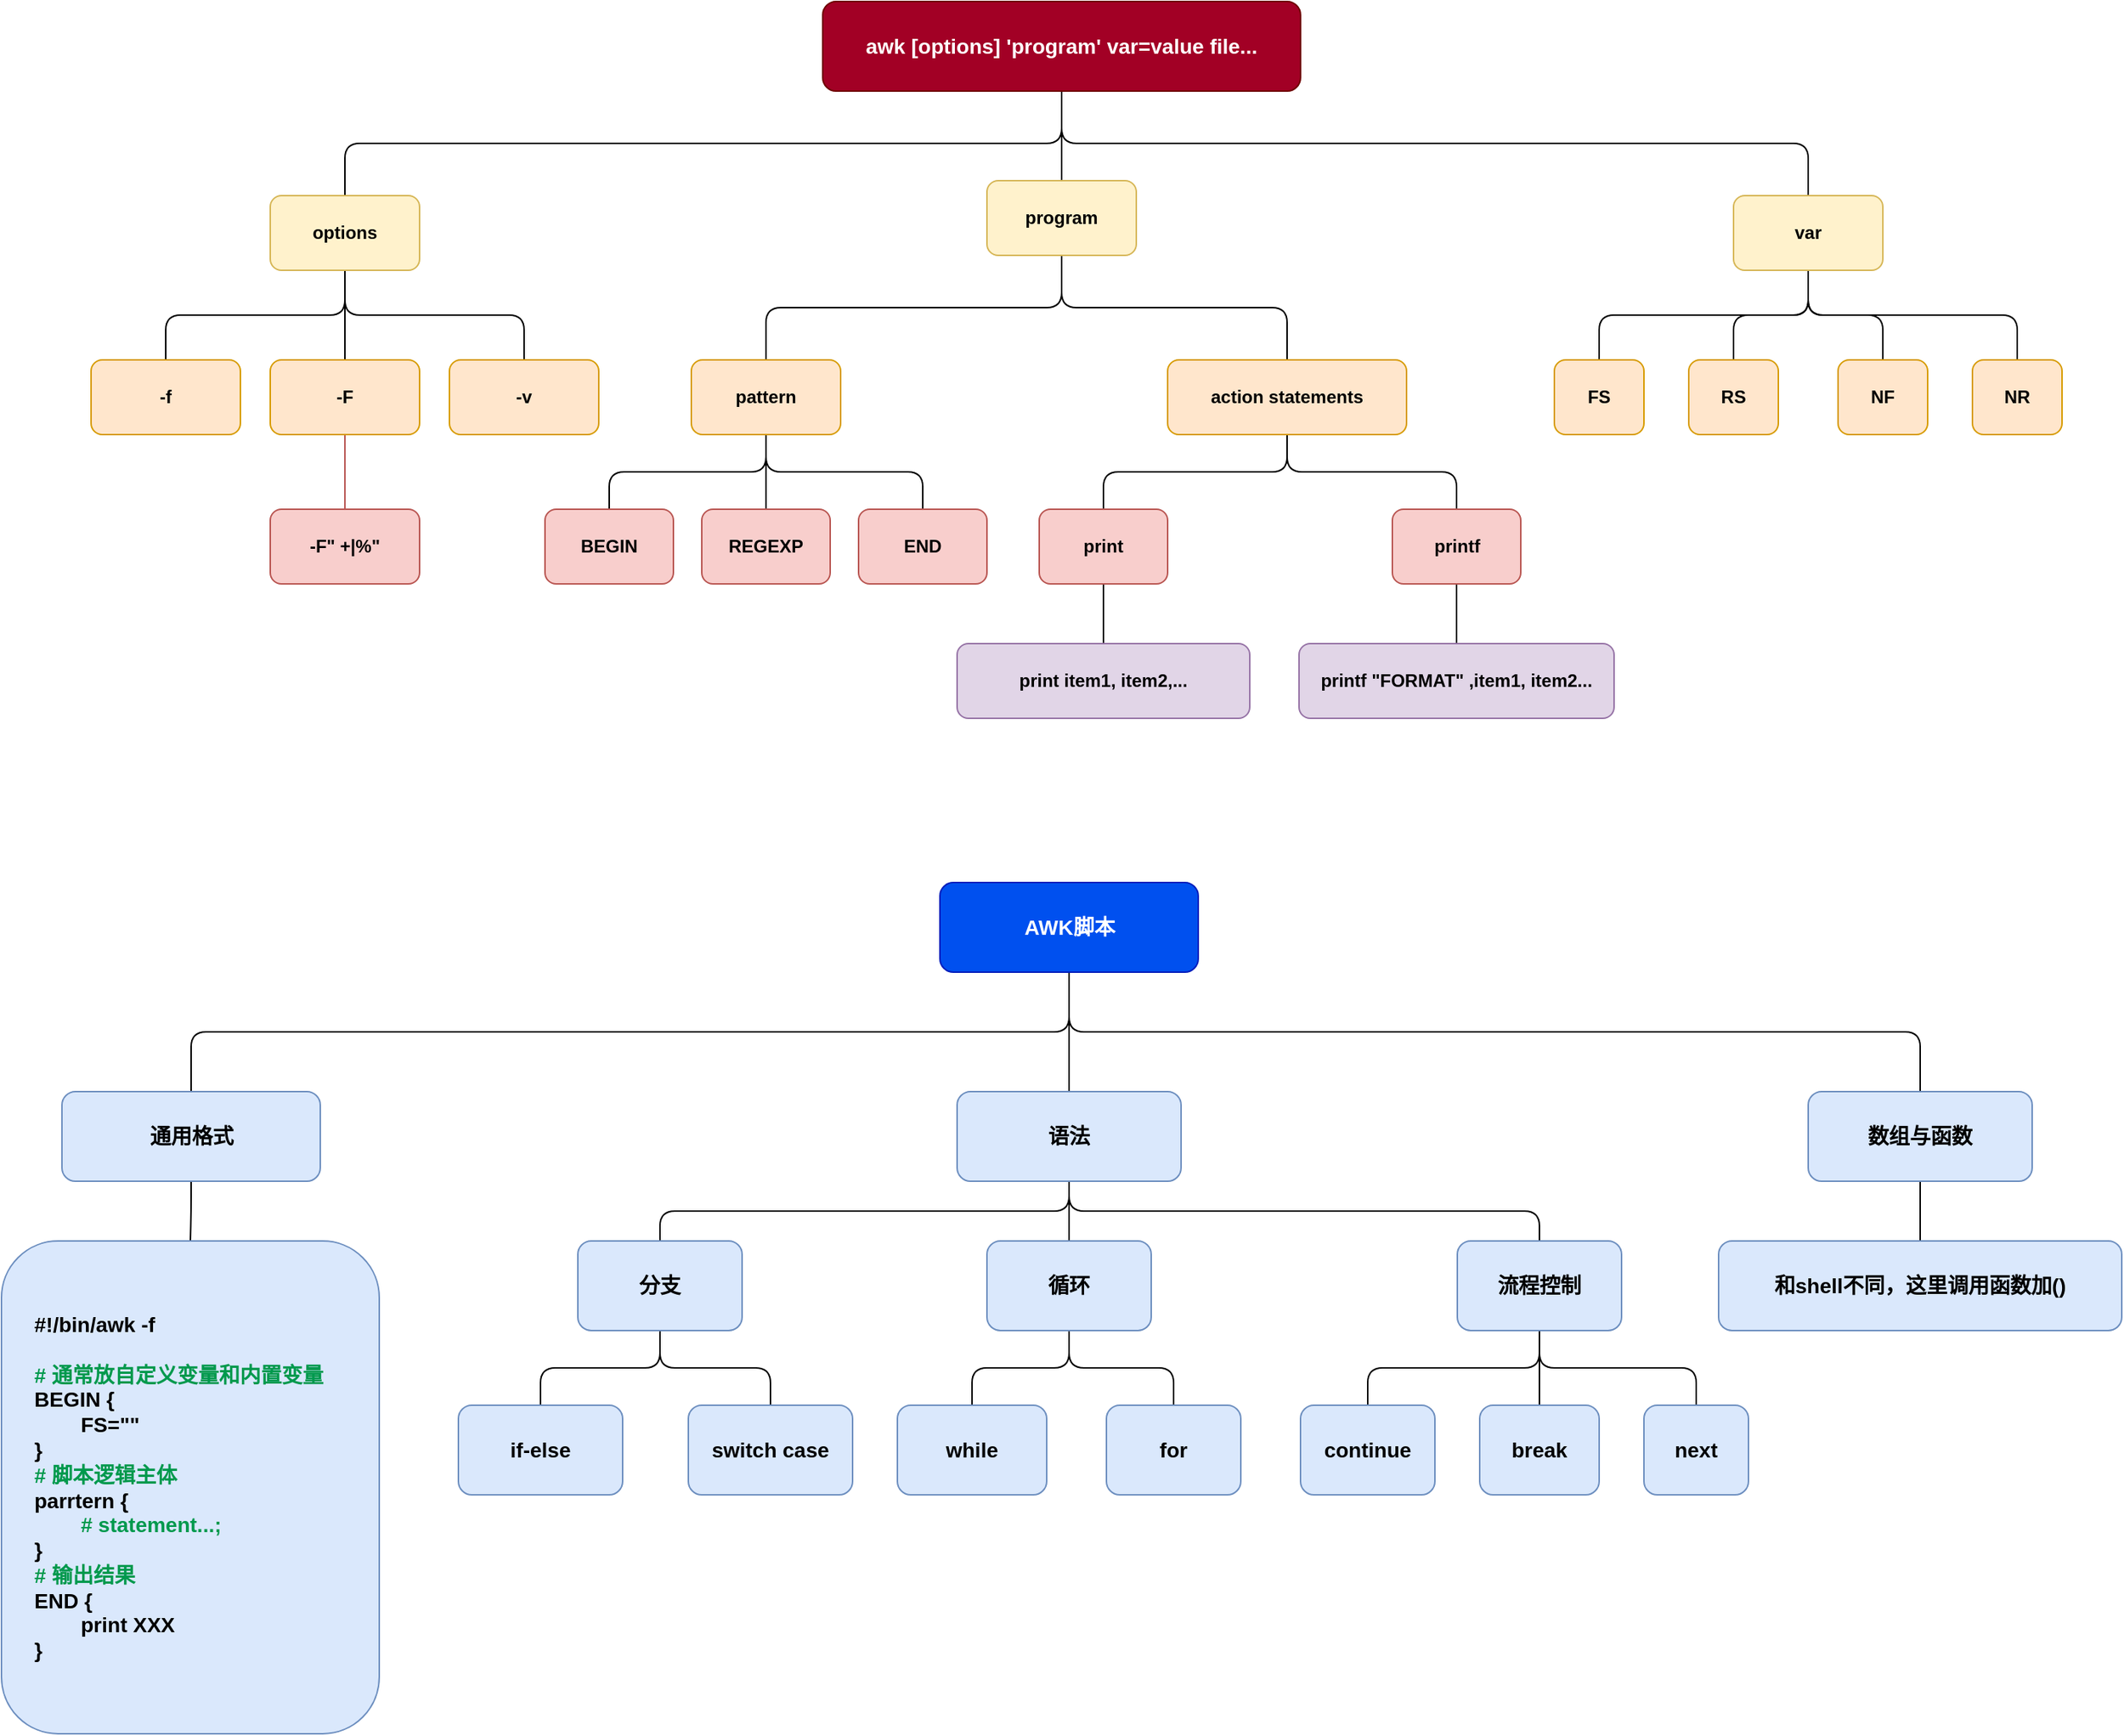 <mxfile version="24.2.5" type="device">
  <diagram name="第 1 页" id="1bvB71k4sK3gT20Tx2zn">
    <mxGraphModel dx="1833" dy="1970" grid="1" gridSize="10" guides="1" tooltips="1" connect="1" arrows="1" fold="1" page="1" pageScale="1" pageWidth="827" pageHeight="1169" math="0" shadow="0">
      <root>
        <mxCell id="0" />
        <mxCell id="1" parent="0" />
        <mxCell id="QUu_ha0NzAe7fUuqG2fH-77" style="edgeStyle=orthogonalEdgeStyle;curved=0;rounded=1;orthogonalLoop=1;jettySize=auto;html=1;exitX=0.5;exitY=1;exitDx=0;exitDy=0;entryX=0.5;entryY=0;entryDx=0;entryDy=0;strokeColor=default;align=center;verticalAlign=middle;fontFamily=Helvetica;fontSize=11;fontColor=default;labelBackgroundColor=default;endArrow=none;endFill=0;" edge="1" parent="1" source="QUu_ha0NzAe7fUuqG2fH-1" target="QUu_ha0NzAe7fUuqG2fH-3">
          <mxGeometry relative="1" as="geometry" />
        </mxCell>
        <mxCell id="QUu_ha0NzAe7fUuqG2fH-78" style="edgeStyle=orthogonalEdgeStyle;curved=0;rounded=1;orthogonalLoop=1;jettySize=auto;html=1;exitX=0.5;exitY=1;exitDx=0;exitDy=0;entryX=0.5;entryY=0;entryDx=0;entryDy=0;strokeColor=default;align=center;verticalAlign=middle;fontFamily=Helvetica;fontSize=11;fontColor=default;labelBackgroundColor=default;endArrow=none;endFill=0;" edge="1" parent="1" source="QUu_ha0NzAe7fUuqG2fH-1" target="QUu_ha0NzAe7fUuqG2fH-2">
          <mxGeometry relative="1" as="geometry" />
        </mxCell>
        <mxCell id="QUu_ha0NzAe7fUuqG2fH-79" style="edgeStyle=orthogonalEdgeStyle;curved=0;rounded=1;orthogonalLoop=1;jettySize=auto;html=1;exitX=0.5;exitY=1;exitDx=0;exitDy=0;entryX=0.5;entryY=0;entryDx=0;entryDy=0;strokeColor=default;align=center;verticalAlign=middle;fontFamily=Helvetica;fontSize=11;fontColor=default;labelBackgroundColor=default;endArrow=none;endFill=0;" edge="1" parent="1" source="QUu_ha0NzAe7fUuqG2fH-1" target="QUu_ha0NzAe7fUuqG2fH-22">
          <mxGeometry relative="1" as="geometry" />
        </mxCell>
        <mxCell id="QUu_ha0NzAe7fUuqG2fH-1" value="awk [options] &#39;program&#39; var=value file..." style="rounded=1;whiteSpace=wrap;html=1;fillColor=#a20025;strokeColor=#6F0000;fontStyle=1;fontSize=14;fontColor=#ffffff;" vertex="1" parent="1">
          <mxGeometry x="660" y="60" width="320" height="60" as="geometry" />
        </mxCell>
        <mxCell id="QUu_ha0NzAe7fUuqG2fH-33" style="edgeStyle=orthogonalEdgeStyle;curved=0;rounded=1;orthogonalLoop=1;jettySize=auto;html=1;entryX=0.5;entryY=0;entryDx=0;entryDy=0;strokeColor=default;align=center;verticalAlign=middle;fontFamily=Helvetica;fontSize=11;fontColor=default;labelBackgroundColor=default;endArrow=none;endFill=0;" edge="1" parent="1" source="QUu_ha0NzAe7fUuqG2fH-2" target="QUu_ha0NzAe7fUuqG2fH-31">
          <mxGeometry relative="1" as="geometry" />
        </mxCell>
        <mxCell id="QUu_ha0NzAe7fUuqG2fH-34" style="edgeStyle=orthogonalEdgeStyle;curved=0;rounded=1;orthogonalLoop=1;jettySize=auto;html=1;exitX=0.5;exitY=1;exitDx=0;exitDy=0;entryX=0.5;entryY=0;entryDx=0;entryDy=0;strokeColor=default;align=center;verticalAlign=middle;fontFamily=Helvetica;fontSize=11;fontColor=default;labelBackgroundColor=default;endArrow=none;endFill=0;" edge="1" parent="1" source="QUu_ha0NzAe7fUuqG2fH-2" target="QUu_ha0NzAe7fUuqG2fH-17">
          <mxGeometry relative="1" as="geometry" />
        </mxCell>
        <mxCell id="QUu_ha0NzAe7fUuqG2fH-35" style="edgeStyle=orthogonalEdgeStyle;curved=0;rounded=1;orthogonalLoop=1;jettySize=auto;html=1;exitX=0.5;exitY=1;exitDx=0;exitDy=0;entryX=0.5;entryY=0;entryDx=0;entryDy=0;strokeColor=default;align=center;verticalAlign=middle;fontFamily=Helvetica;fontSize=11;fontColor=default;labelBackgroundColor=default;endArrow=none;endFill=0;" edge="1" parent="1" source="QUu_ha0NzAe7fUuqG2fH-2" target="QUu_ha0NzAe7fUuqG2fH-32">
          <mxGeometry relative="1" as="geometry" />
        </mxCell>
        <mxCell id="QUu_ha0NzAe7fUuqG2fH-2" value="options" style="rounded=1;whiteSpace=wrap;html=1;fillColor=#fff2cc;strokeColor=#d6b656;fontStyle=1" vertex="1" parent="1">
          <mxGeometry x="290" y="190" width="100" height="50" as="geometry" />
        </mxCell>
        <mxCell id="QUu_ha0NzAe7fUuqG2fH-14" style="edgeStyle=orthogonalEdgeStyle;curved=0;rounded=1;orthogonalLoop=1;jettySize=auto;html=1;exitX=0.5;exitY=1;exitDx=0;exitDy=0;entryX=0.5;entryY=0;entryDx=0;entryDy=0;strokeColor=default;align=center;verticalAlign=middle;fontFamily=Helvetica;fontSize=11;fontColor=default;labelBackgroundColor=default;endArrow=none;endFill=0;" edge="1" parent="1" source="QUu_ha0NzAe7fUuqG2fH-3" target="QUu_ha0NzAe7fUuqG2fH-5">
          <mxGeometry relative="1" as="geometry" />
        </mxCell>
        <mxCell id="QUu_ha0NzAe7fUuqG2fH-15" style="edgeStyle=orthogonalEdgeStyle;curved=0;rounded=1;orthogonalLoop=1;jettySize=auto;html=1;exitX=0.5;exitY=1;exitDx=0;exitDy=0;entryX=0.5;entryY=0;entryDx=0;entryDy=0;strokeColor=default;align=center;verticalAlign=middle;fontFamily=Helvetica;fontSize=11;fontColor=default;labelBackgroundColor=default;endArrow=none;endFill=0;" edge="1" parent="1" source="QUu_ha0NzAe7fUuqG2fH-3" target="QUu_ha0NzAe7fUuqG2fH-6">
          <mxGeometry relative="1" as="geometry" />
        </mxCell>
        <mxCell id="QUu_ha0NzAe7fUuqG2fH-3" value="program" style="rounded=1;whiteSpace=wrap;html=1;fillColor=#fff2cc;strokeColor=#d6b656;fontStyle=1" vertex="1" parent="1">
          <mxGeometry x="770" y="180" width="100" height="50" as="geometry" />
        </mxCell>
        <mxCell id="QUu_ha0NzAe7fUuqG2fH-11" style="edgeStyle=orthogonalEdgeStyle;rounded=1;orthogonalLoop=1;jettySize=auto;html=1;exitX=0.5;exitY=1;exitDx=0;exitDy=0;entryX=0.5;entryY=0;entryDx=0;entryDy=0;curved=0;endArrow=none;endFill=0;" edge="1" parent="1" source="QUu_ha0NzAe7fUuqG2fH-5" target="QUu_ha0NzAe7fUuqG2fH-8">
          <mxGeometry relative="1" as="geometry" />
        </mxCell>
        <mxCell id="QUu_ha0NzAe7fUuqG2fH-12" style="edgeStyle=orthogonalEdgeStyle;curved=0;rounded=1;orthogonalLoop=1;jettySize=auto;html=1;exitX=0.5;exitY=1;exitDx=0;exitDy=0;entryX=0.5;entryY=0;entryDx=0;entryDy=0;strokeColor=default;align=center;verticalAlign=middle;fontFamily=Helvetica;fontSize=11;fontColor=default;labelBackgroundColor=default;endArrow=none;endFill=0;" edge="1" parent="1" source="QUu_ha0NzAe7fUuqG2fH-5" target="QUu_ha0NzAe7fUuqG2fH-9">
          <mxGeometry relative="1" as="geometry" />
        </mxCell>
        <mxCell id="QUu_ha0NzAe7fUuqG2fH-13" style="edgeStyle=orthogonalEdgeStyle;curved=0;rounded=1;orthogonalLoop=1;jettySize=auto;html=1;exitX=0.5;exitY=1;exitDx=0;exitDy=0;entryX=0.5;entryY=0;entryDx=0;entryDy=0;strokeColor=default;align=center;verticalAlign=middle;fontFamily=Helvetica;fontSize=11;fontColor=default;labelBackgroundColor=default;endArrow=none;endFill=0;" edge="1" parent="1" source="QUu_ha0NzAe7fUuqG2fH-5" target="QUu_ha0NzAe7fUuqG2fH-10">
          <mxGeometry relative="1" as="geometry" />
        </mxCell>
        <mxCell id="QUu_ha0NzAe7fUuqG2fH-5" value="pattern" style="rounded=1;whiteSpace=wrap;html=1;fillColor=#ffe6cc;strokeColor=#d79b00;fontStyle=1" vertex="1" parent="1">
          <mxGeometry x="572" y="300" width="100" height="50" as="geometry" />
        </mxCell>
        <mxCell id="QUu_ha0NzAe7fUuqG2fH-20" style="edgeStyle=orthogonalEdgeStyle;curved=0;rounded=1;orthogonalLoop=1;jettySize=auto;html=1;exitX=0.5;exitY=1;exitDx=0;exitDy=0;strokeColor=default;align=center;verticalAlign=middle;fontFamily=Helvetica;fontSize=11;fontColor=default;labelBackgroundColor=default;endArrow=none;endFill=0;" edge="1" parent="1" source="QUu_ha0NzAe7fUuqG2fH-6" target="QUu_ha0NzAe7fUuqG2fH-18">
          <mxGeometry relative="1" as="geometry" />
        </mxCell>
        <mxCell id="QUu_ha0NzAe7fUuqG2fH-21" style="edgeStyle=orthogonalEdgeStyle;curved=0;rounded=1;orthogonalLoop=1;jettySize=auto;html=1;exitX=0.5;exitY=1;exitDx=0;exitDy=0;entryX=0.5;entryY=0;entryDx=0;entryDy=0;strokeColor=default;align=center;verticalAlign=middle;fontFamily=Helvetica;fontSize=11;fontColor=default;labelBackgroundColor=default;endArrow=none;endFill=0;" edge="1" parent="1" source="QUu_ha0NzAe7fUuqG2fH-6" target="QUu_ha0NzAe7fUuqG2fH-19">
          <mxGeometry relative="1" as="geometry" />
        </mxCell>
        <mxCell id="QUu_ha0NzAe7fUuqG2fH-6" value="action statements" style="rounded=1;whiteSpace=wrap;html=1;fillColor=#ffe6cc;strokeColor=#d79b00;fontStyle=1" vertex="1" parent="1">
          <mxGeometry x="891" y="300" width="160" height="50" as="geometry" />
        </mxCell>
        <mxCell id="QUu_ha0NzAe7fUuqG2fH-8" value="REGEXP" style="rounded=1;whiteSpace=wrap;html=1;fillColor=#f8cecc;strokeColor=#b85450;fontStyle=1" vertex="1" parent="1">
          <mxGeometry x="579" y="400" width="86" height="50" as="geometry" />
        </mxCell>
        <mxCell id="QUu_ha0NzAe7fUuqG2fH-9" value="BEGIN" style="rounded=1;whiteSpace=wrap;html=1;fillColor=#f8cecc;strokeColor=#b85450;fontStyle=1" vertex="1" parent="1">
          <mxGeometry x="474" y="400" width="86" height="50" as="geometry" />
        </mxCell>
        <mxCell id="QUu_ha0NzAe7fUuqG2fH-10" value="END" style="rounded=1;whiteSpace=wrap;html=1;fillColor=#f8cecc;strokeColor=#b85450;fontStyle=1" vertex="1" parent="1">
          <mxGeometry x="684" y="400" width="86" height="50" as="geometry" />
        </mxCell>
        <mxCell id="QUu_ha0NzAe7fUuqG2fH-17" value="-f" style="rounded=1;whiteSpace=wrap;html=1;fillColor=#ffe6cc;strokeColor=#d79b00;fontStyle=1" vertex="1" parent="1">
          <mxGeometry x="170" y="300" width="100" height="50" as="geometry" />
        </mxCell>
        <mxCell id="QUu_ha0NzAe7fUuqG2fH-40" style="edgeStyle=orthogonalEdgeStyle;curved=0;rounded=1;orthogonalLoop=1;jettySize=auto;html=1;exitX=0.5;exitY=1;exitDx=0;exitDy=0;entryX=0.5;entryY=0;entryDx=0;entryDy=0;strokeColor=default;align=center;verticalAlign=middle;fontFamily=Helvetica;fontSize=11;fontColor=default;labelBackgroundColor=default;endArrow=none;endFill=0;" edge="1" parent="1" source="QUu_ha0NzAe7fUuqG2fH-18" target="QUu_ha0NzAe7fUuqG2fH-39">
          <mxGeometry relative="1" as="geometry" />
        </mxCell>
        <mxCell id="QUu_ha0NzAe7fUuqG2fH-18" value="print" style="rounded=1;whiteSpace=wrap;html=1;fillColor=#f8cecc;strokeColor=#b85450;fontStyle=1" vertex="1" parent="1">
          <mxGeometry x="805" y="400" width="86" height="50" as="geometry" />
        </mxCell>
        <mxCell id="QUu_ha0NzAe7fUuqG2fH-42" style="edgeStyle=orthogonalEdgeStyle;curved=0;rounded=1;orthogonalLoop=1;jettySize=auto;html=1;exitX=0.5;exitY=1;exitDx=0;exitDy=0;entryX=0.5;entryY=0;entryDx=0;entryDy=0;strokeColor=default;align=center;verticalAlign=middle;fontFamily=Helvetica;fontSize=11;fontColor=default;labelBackgroundColor=default;endArrow=none;endFill=0;" edge="1" parent="1" source="QUu_ha0NzAe7fUuqG2fH-19" target="QUu_ha0NzAe7fUuqG2fH-41">
          <mxGeometry relative="1" as="geometry" />
        </mxCell>
        <mxCell id="QUu_ha0NzAe7fUuqG2fH-19" value="printf" style="rounded=1;whiteSpace=wrap;html=1;fillColor=#f8cecc;strokeColor=#b85450;fontStyle=1" vertex="1" parent="1">
          <mxGeometry x="1041.5" y="400" width="86" height="50" as="geometry" />
        </mxCell>
        <mxCell id="QUu_ha0NzAe7fUuqG2fH-27" style="edgeStyle=orthogonalEdgeStyle;curved=0;rounded=1;orthogonalLoop=1;jettySize=auto;html=1;exitX=0.5;exitY=1;exitDx=0;exitDy=0;entryX=0.5;entryY=0;entryDx=0;entryDy=0;strokeColor=default;align=center;verticalAlign=middle;fontFamily=Helvetica;fontSize=11;fontColor=default;labelBackgroundColor=default;endArrow=none;endFill=0;" edge="1" parent="1" source="QUu_ha0NzAe7fUuqG2fH-22" target="QUu_ha0NzAe7fUuqG2fH-24">
          <mxGeometry relative="1" as="geometry" />
        </mxCell>
        <mxCell id="QUu_ha0NzAe7fUuqG2fH-28" style="edgeStyle=orthogonalEdgeStyle;curved=0;rounded=1;orthogonalLoop=1;jettySize=auto;html=1;exitX=0.5;exitY=1;exitDx=0;exitDy=0;entryX=0.5;entryY=0;entryDx=0;entryDy=0;strokeColor=default;align=center;verticalAlign=middle;fontFamily=Helvetica;fontSize=11;fontColor=default;labelBackgroundColor=default;endArrow=none;endFill=0;" edge="1" parent="1" source="QUu_ha0NzAe7fUuqG2fH-22" target="QUu_ha0NzAe7fUuqG2fH-25">
          <mxGeometry relative="1" as="geometry" />
        </mxCell>
        <mxCell id="QUu_ha0NzAe7fUuqG2fH-29" style="edgeStyle=orthogonalEdgeStyle;curved=0;rounded=1;orthogonalLoop=1;jettySize=auto;html=1;exitX=0.5;exitY=1;exitDx=0;exitDy=0;entryX=0.5;entryY=0;entryDx=0;entryDy=0;strokeColor=default;align=center;verticalAlign=middle;fontFamily=Helvetica;fontSize=11;fontColor=default;labelBackgroundColor=default;endArrow=none;endFill=0;" edge="1" parent="1" source="QUu_ha0NzAe7fUuqG2fH-22" target="QUu_ha0NzAe7fUuqG2fH-23">
          <mxGeometry relative="1" as="geometry" />
        </mxCell>
        <mxCell id="QUu_ha0NzAe7fUuqG2fH-30" style="edgeStyle=orthogonalEdgeStyle;curved=0;rounded=1;orthogonalLoop=1;jettySize=auto;html=1;exitX=0.5;exitY=1;exitDx=0;exitDy=0;entryX=0.5;entryY=0;entryDx=0;entryDy=0;strokeColor=default;align=center;verticalAlign=middle;fontFamily=Helvetica;fontSize=11;fontColor=default;labelBackgroundColor=default;endArrow=none;endFill=0;" edge="1" parent="1" source="QUu_ha0NzAe7fUuqG2fH-22" target="QUu_ha0NzAe7fUuqG2fH-26">
          <mxGeometry relative="1" as="geometry" />
        </mxCell>
        <mxCell id="QUu_ha0NzAe7fUuqG2fH-22" value="var" style="rounded=1;whiteSpace=wrap;html=1;fillColor=#fff2cc;strokeColor=#d6b656;fontStyle=1" vertex="1" parent="1">
          <mxGeometry x="1270" y="190" width="100" height="50" as="geometry" />
        </mxCell>
        <mxCell id="QUu_ha0NzAe7fUuqG2fH-23" value="FS" style="rounded=1;whiteSpace=wrap;html=1;fillColor=#ffe6cc;strokeColor=#d79b00;fontStyle=1" vertex="1" parent="1">
          <mxGeometry x="1150" y="300" width="60" height="50" as="geometry" />
        </mxCell>
        <mxCell id="QUu_ha0NzAe7fUuqG2fH-24" value="RS" style="rounded=1;whiteSpace=wrap;html=1;fillColor=#ffe6cc;strokeColor=#d79b00;fontStyle=1" vertex="1" parent="1">
          <mxGeometry x="1240" y="300" width="60" height="50" as="geometry" />
        </mxCell>
        <mxCell id="QUu_ha0NzAe7fUuqG2fH-25" value="NF" style="rounded=1;whiteSpace=wrap;html=1;fillColor=#ffe6cc;strokeColor=#d79b00;fontStyle=1" vertex="1" parent="1">
          <mxGeometry x="1340" y="300" width="60" height="50" as="geometry" />
        </mxCell>
        <mxCell id="QUu_ha0NzAe7fUuqG2fH-26" value="NR" style="rounded=1;whiteSpace=wrap;html=1;fillColor=#ffe6cc;strokeColor=#d79b00;fontStyle=1" vertex="1" parent="1">
          <mxGeometry x="1430" y="300" width="60" height="50" as="geometry" />
        </mxCell>
        <mxCell id="QUu_ha0NzAe7fUuqG2fH-37" style="edgeStyle=orthogonalEdgeStyle;curved=0;rounded=1;orthogonalLoop=1;jettySize=auto;html=1;exitX=0.5;exitY=1;exitDx=0;exitDy=0;entryX=0.5;entryY=0;entryDx=0;entryDy=0;strokeColor=#b85450;align=center;verticalAlign=middle;fontFamily=Helvetica;fontSize=11;fontColor=default;labelBackgroundColor=default;endArrow=none;endFill=0;fillColor=#f8cecc;" edge="1" parent="1" source="QUu_ha0NzAe7fUuqG2fH-31" target="QUu_ha0NzAe7fUuqG2fH-36">
          <mxGeometry relative="1" as="geometry" />
        </mxCell>
        <mxCell id="QUu_ha0NzAe7fUuqG2fH-31" value="-F" style="rounded=1;whiteSpace=wrap;html=1;fillColor=#ffe6cc;strokeColor=#d79b00;fontStyle=1" vertex="1" parent="1">
          <mxGeometry x="290" y="300" width="100" height="50" as="geometry" />
        </mxCell>
        <mxCell id="QUu_ha0NzAe7fUuqG2fH-32" value="-v" style="rounded=1;whiteSpace=wrap;html=1;fillColor=#ffe6cc;strokeColor=#d79b00;fontStyle=1" vertex="1" parent="1">
          <mxGeometry x="410" y="300" width="100" height="50" as="geometry" />
        </mxCell>
        <mxCell id="QUu_ha0NzAe7fUuqG2fH-36" value="-F&quot; +|%&quot;" style="rounded=1;whiteSpace=wrap;html=1;fillColor=#f8cecc;strokeColor=#b85450;fontStyle=1" vertex="1" parent="1">
          <mxGeometry x="290" y="400" width="100" height="50" as="geometry" />
        </mxCell>
        <mxCell id="QUu_ha0NzAe7fUuqG2fH-39" value="print item1, item2,..." style="rounded=1;whiteSpace=wrap;html=1;fillColor=#e1d5e7;strokeColor=#9673a6;fontStyle=1" vertex="1" parent="1">
          <mxGeometry x="750" y="490" width="196" height="50" as="geometry" />
        </mxCell>
        <mxCell id="QUu_ha0NzAe7fUuqG2fH-41" value="printf &quot;FORMAT&quot; ,item1, item2..." style="rounded=1;whiteSpace=wrap;html=1;fillColor=#e1d5e7;strokeColor=#9673a6;fontStyle=1" vertex="1" parent="1">
          <mxGeometry x="979" y="490" width="211" height="50" as="geometry" />
        </mxCell>
        <mxCell id="QUu_ha0NzAe7fUuqG2fH-72" style="edgeStyle=orthogonalEdgeStyle;curved=0;rounded=1;orthogonalLoop=1;jettySize=auto;html=1;exitX=0.5;exitY=1;exitDx=0;exitDy=0;entryX=0.5;entryY=0;entryDx=0;entryDy=0;strokeColor=default;align=center;verticalAlign=middle;fontFamily=Helvetica;fontSize=11;fontColor=default;labelBackgroundColor=default;endArrow=none;endFill=0;" edge="1" parent="1" source="QUu_ha0NzAe7fUuqG2fH-43" target="QUu_ha0NzAe7fUuqG2fH-47">
          <mxGeometry relative="1" as="geometry" />
        </mxCell>
        <mxCell id="QUu_ha0NzAe7fUuqG2fH-73" style="edgeStyle=orthogonalEdgeStyle;curved=0;rounded=1;orthogonalLoop=1;jettySize=auto;html=1;exitX=0.5;exitY=1;exitDx=0;exitDy=0;entryX=0.5;entryY=0;entryDx=0;entryDy=0;strokeColor=default;align=center;verticalAlign=middle;fontFamily=Helvetica;fontSize=11;fontColor=default;labelBackgroundColor=default;endArrow=none;endFill=0;" edge="1" parent="1" source="QUu_ha0NzAe7fUuqG2fH-43" target="QUu_ha0NzAe7fUuqG2fH-44">
          <mxGeometry relative="1" as="geometry" />
        </mxCell>
        <mxCell id="QUu_ha0NzAe7fUuqG2fH-74" style="edgeStyle=orthogonalEdgeStyle;curved=0;rounded=1;orthogonalLoop=1;jettySize=auto;html=1;exitX=0.5;exitY=1;exitDx=0;exitDy=0;entryX=0.5;entryY=0;entryDx=0;entryDy=0;strokeColor=default;align=center;verticalAlign=middle;fontFamily=Helvetica;fontSize=11;fontColor=default;labelBackgroundColor=default;endArrow=none;endFill=0;" edge="1" parent="1" source="QUu_ha0NzAe7fUuqG2fH-43" target="QUu_ha0NzAe7fUuqG2fH-71">
          <mxGeometry relative="1" as="geometry" />
        </mxCell>
        <mxCell id="QUu_ha0NzAe7fUuqG2fH-43" value="AWK脚本" style="rounded=1;whiteSpace=wrap;html=1;fillColor=#0050ef;strokeColor=#001DBC;fontStyle=1;fontSize=14;fontColor=#ffffff;" vertex="1" parent="1">
          <mxGeometry x="738.5" y="650" width="173" height="60" as="geometry" />
        </mxCell>
        <mxCell id="QUu_ha0NzAe7fUuqG2fH-46" style="edgeStyle=orthogonalEdgeStyle;curved=0;rounded=1;orthogonalLoop=1;jettySize=auto;html=1;exitX=0.5;exitY=1;exitDx=0;exitDy=0;entryX=0.5;entryY=0;entryDx=0;entryDy=0;strokeColor=default;align=center;verticalAlign=middle;fontFamily=Helvetica;fontSize=11;fontColor=default;labelBackgroundColor=default;endArrow=none;endFill=0;" edge="1" parent="1" source="QUu_ha0NzAe7fUuqG2fH-44" target="QUu_ha0NzAe7fUuqG2fH-45">
          <mxGeometry relative="1" as="geometry" />
        </mxCell>
        <mxCell id="QUu_ha0NzAe7fUuqG2fH-44" value="通用格式" style="rounded=1;whiteSpace=wrap;html=1;fillColor=#dae8fc;strokeColor=#6c8ebf;fontStyle=1;fontSize=14;" vertex="1" parent="1">
          <mxGeometry x="150.5" y="790" width="173" height="60" as="geometry" />
        </mxCell>
        <mxCell id="QUu_ha0NzAe7fUuqG2fH-45" value="#!/bin/awk -f&lt;div&gt;&lt;br&gt;&lt;/div&gt;&lt;div&gt;&lt;font color=&quot;#00994d&quot;&gt;# 通常放自定义变量和内置变量&lt;/font&gt;&lt;/div&gt;&lt;div&gt;BEGIN {&lt;/div&gt;&lt;div&gt;&lt;span style=&quot;white-space: pre;&quot;&gt;&#x9;&lt;/span&gt;FS=&quot;&quot;&lt;br&gt;&lt;/div&gt;&lt;div&gt;}&lt;/div&gt;&lt;div&gt;&lt;span style=&quot;background-color: initial;&quot;&gt;&lt;font color=&quot;#00994d&quot;&gt;# 脚本逻辑主体&lt;/font&gt;&lt;/span&gt;&lt;/div&gt;&lt;div&gt;&lt;span style=&quot;background-color: initial;&quot;&gt;parrtern {&lt;/span&gt;&lt;br&gt;&lt;/div&gt;&lt;div&gt;&lt;span style=&quot;white-space: pre;&quot;&gt;&#x9;&lt;/span&gt;&lt;font color=&quot;#00994d&quot;&gt;# statement...;&lt;/font&gt;&lt;br&gt;&lt;/div&gt;&lt;div&gt;}&lt;/div&gt;&lt;div&gt;&lt;font color=&quot;#00994d&quot;&gt;# 输出结果&lt;/font&gt;&lt;/div&gt;&lt;div&gt;END {&lt;br&gt;&lt;span style=&quot;white-space: pre;&quot;&gt;&#x9;&lt;/span&gt;print XXX&lt;br&gt;&lt;/div&gt;&lt;div&gt;}&lt;/div&gt;" style="rounded=1;whiteSpace=wrap;html=1;fontStyle=1;fontSize=14;align=left;spacingLeft=20;fillColor=#dae8fc;strokeColor=#6c8ebf;" vertex="1" parent="1">
          <mxGeometry x="110" y="890" width="253" height="330" as="geometry" />
        </mxCell>
        <mxCell id="QUu_ha0NzAe7fUuqG2fH-60" style="edgeStyle=orthogonalEdgeStyle;curved=0;rounded=1;orthogonalLoop=1;jettySize=auto;html=1;exitX=0.5;exitY=1;exitDx=0;exitDy=0;entryX=0.5;entryY=0;entryDx=0;entryDy=0;strokeColor=default;align=center;verticalAlign=middle;fontFamily=Helvetica;fontSize=11;fontColor=default;labelBackgroundColor=default;endArrow=none;endFill=0;" edge="1" parent="1" source="QUu_ha0NzAe7fUuqG2fH-47" target="QUu_ha0NzAe7fUuqG2fH-49">
          <mxGeometry relative="1" as="geometry" />
        </mxCell>
        <mxCell id="QUu_ha0NzAe7fUuqG2fH-61" style="edgeStyle=orthogonalEdgeStyle;curved=0;rounded=1;orthogonalLoop=1;jettySize=auto;html=1;exitX=0.5;exitY=1;exitDx=0;exitDy=0;entryX=0.5;entryY=0;entryDx=0;entryDy=0;strokeColor=default;align=center;verticalAlign=middle;fontFamily=Helvetica;fontSize=11;fontColor=default;labelBackgroundColor=default;endArrow=none;endFill=0;" edge="1" parent="1" source="QUu_ha0NzAe7fUuqG2fH-47" target="QUu_ha0NzAe7fUuqG2fH-54">
          <mxGeometry relative="1" as="geometry" />
        </mxCell>
        <mxCell id="QUu_ha0NzAe7fUuqG2fH-70" style="edgeStyle=orthogonalEdgeStyle;curved=0;rounded=1;orthogonalLoop=1;jettySize=auto;html=1;exitX=0.5;exitY=1;exitDx=0;exitDy=0;entryX=0.5;entryY=0;entryDx=0;entryDy=0;strokeColor=default;align=center;verticalAlign=middle;fontFamily=Helvetica;fontSize=11;fontColor=default;labelBackgroundColor=default;endArrow=none;endFill=0;" edge="1" parent="1" source="QUu_ha0NzAe7fUuqG2fH-47" target="QUu_ha0NzAe7fUuqG2fH-62">
          <mxGeometry relative="1" as="geometry" />
        </mxCell>
        <mxCell id="QUu_ha0NzAe7fUuqG2fH-47" value="语法" style="rounded=1;whiteSpace=wrap;html=1;fillColor=#dae8fc;strokeColor=#6c8ebf;fontStyle=1;fontSize=14;" vertex="1" parent="1">
          <mxGeometry x="750" y="790" width="150" height="60" as="geometry" />
        </mxCell>
        <mxCell id="QUu_ha0NzAe7fUuqG2fH-52" style="edgeStyle=orthogonalEdgeStyle;curved=0;rounded=1;orthogonalLoop=1;jettySize=auto;html=1;exitX=0.5;exitY=1;exitDx=0;exitDy=0;entryX=0.5;entryY=0;entryDx=0;entryDy=0;strokeColor=default;align=center;verticalAlign=middle;fontFamily=Helvetica;fontSize=11;fontColor=default;labelBackgroundColor=default;endArrow=none;endFill=0;" edge="1" parent="1" source="QUu_ha0NzAe7fUuqG2fH-49" target="QUu_ha0NzAe7fUuqG2fH-50">
          <mxGeometry relative="1" as="geometry" />
        </mxCell>
        <mxCell id="QUu_ha0NzAe7fUuqG2fH-53" style="edgeStyle=orthogonalEdgeStyle;curved=0;rounded=1;orthogonalLoop=1;jettySize=auto;html=1;exitX=0.5;exitY=1;exitDx=0;exitDy=0;entryX=0.5;entryY=0;entryDx=0;entryDy=0;strokeColor=default;align=center;verticalAlign=middle;fontFamily=Helvetica;fontSize=11;fontColor=default;labelBackgroundColor=default;endArrow=none;endFill=0;" edge="1" parent="1" source="QUu_ha0NzAe7fUuqG2fH-49" target="QUu_ha0NzAe7fUuqG2fH-51">
          <mxGeometry relative="1" as="geometry" />
        </mxCell>
        <mxCell id="QUu_ha0NzAe7fUuqG2fH-49" value="分支" style="rounded=1;whiteSpace=wrap;html=1;fillColor=#dae8fc;strokeColor=#6c8ebf;fontStyle=1;fontSize=14;" vertex="1" parent="1">
          <mxGeometry x="496" y="890" width="110" height="60" as="geometry" />
        </mxCell>
        <mxCell id="QUu_ha0NzAe7fUuqG2fH-50" value="if-else" style="rounded=1;whiteSpace=wrap;html=1;fillColor=#dae8fc;strokeColor=#6c8ebf;fontStyle=1;fontSize=14;" vertex="1" parent="1">
          <mxGeometry x="416" y="1000" width="110" height="60" as="geometry" />
        </mxCell>
        <mxCell id="QUu_ha0NzAe7fUuqG2fH-51" value="switch case" style="rounded=1;whiteSpace=wrap;html=1;fillColor=#dae8fc;strokeColor=#6c8ebf;fontStyle=1;fontSize=14;" vertex="1" parent="1">
          <mxGeometry x="570" y="1000" width="110" height="60" as="geometry" />
        </mxCell>
        <mxCell id="QUu_ha0NzAe7fUuqG2fH-58" style="edgeStyle=orthogonalEdgeStyle;curved=0;rounded=1;orthogonalLoop=1;jettySize=auto;html=1;exitX=0.5;exitY=1;exitDx=0;exitDy=0;entryX=0.5;entryY=0;entryDx=0;entryDy=0;strokeColor=default;align=center;verticalAlign=middle;fontFamily=Helvetica;fontSize=11;fontColor=default;labelBackgroundColor=default;endArrow=none;endFill=0;" edge="1" parent="1" source="QUu_ha0NzAe7fUuqG2fH-54" target="QUu_ha0NzAe7fUuqG2fH-55">
          <mxGeometry relative="1" as="geometry" />
        </mxCell>
        <mxCell id="QUu_ha0NzAe7fUuqG2fH-59" style="edgeStyle=orthogonalEdgeStyle;curved=0;rounded=1;orthogonalLoop=1;jettySize=auto;html=1;exitX=0.5;exitY=1;exitDx=0;exitDy=0;entryX=0.5;entryY=0;entryDx=0;entryDy=0;strokeColor=default;align=center;verticalAlign=middle;fontFamily=Helvetica;fontSize=11;fontColor=default;labelBackgroundColor=default;endArrow=none;endFill=0;" edge="1" parent="1" source="QUu_ha0NzAe7fUuqG2fH-54" target="QUu_ha0NzAe7fUuqG2fH-57">
          <mxGeometry relative="1" as="geometry" />
        </mxCell>
        <mxCell id="QUu_ha0NzAe7fUuqG2fH-54" value="循环" style="rounded=1;whiteSpace=wrap;html=1;fillColor=#dae8fc;strokeColor=#6c8ebf;fontStyle=1;fontSize=14;" vertex="1" parent="1">
          <mxGeometry x="770" y="890" width="110" height="60" as="geometry" />
        </mxCell>
        <mxCell id="QUu_ha0NzAe7fUuqG2fH-55" value="while" style="rounded=1;whiteSpace=wrap;html=1;fillColor=#dae8fc;strokeColor=#6c8ebf;fontStyle=1;fontSize=14;" vertex="1" parent="1">
          <mxGeometry x="710" y="1000" width="100" height="60" as="geometry" />
        </mxCell>
        <mxCell id="QUu_ha0NzAe7fUuqG2fH-57" value="for" style="rounded=1;whiteSpace=wrap;html=1;fillColor=#dae8fc;strokeColor=#6c8ebf;fontStyle=1;fontSize=14;" vertex="1" parent="1">
          <mxGeometry x="850" y="1000" width="90" height="60" as="geometry" />
        </mxCell>
        <mxCell id="QUu_ha0NzAe7fUuqG2fH-66" style="edgeStyle=orthogonalEdgeStyle;curved=0;rounded=1;orthogonalLoop=1;jettySize=auto;html=1;exitX=0.5;exitY=1;exitDx=0;exitDy=0;entryX=0.5;entryY=0;entryDx=0;entryDy=0;strokeColor=default;align=center;verticalAlign=middle;fontFamily=Helvetica;fontSize=11;fontColor=default;labelBackgroundColor=default;endArrow=none;endFill=0;" edge="1" parent="1" source="QUu_ha0NzAe7fUuqG2fH-62" target="QUu_ha0NzAe7fUuqG2fH-64">
          <mxGeometry relative="1" as="geometry" />
        </mxCell>
        <mxCell id="QUu_ha0NzAe7fUuqG2fH-67" style="edgeStyle=orthogonalEdgeStyle;curved=0;rounded=1;orthogonalLoop=1;jettySize=auto;html=1;exitX=0.5;exitY=1;exitDx=0;exitDy=0;entryX=0.5;entryY=0;entryDx=0;entryDy=0;strokeColor=default;align=center;verticalAlign=middle;fontFamily=Helvetica;fontSize=11;fontColor=default;labelBackgroundColor=default;endArrow=none;endFill=0;" edge="1" parent="1" source="QUu_ha0NzAe7fUuqG2fH-62" target="QUu_ha0NzAe7fUuqG2fH-63">
          <mxGeometry relative="1" as="geometry" />
        </mxCell>
        <mxCell id="QUu_ha0NzAe7fUuqG2fH-69" style="edgeStyle=orthogonalEdgeStyle;curved=0;rounded=1;orthogonalLoop=1;jettySize=auto;html=1;exitX=0.5;exitY=1;exitDx=0;exitDy=0;entryX=0.5;entryY=0;entryDx=0;entryDy=0;strokeColor=default;align=center;verticalAlign=middle;fontFamily=Helvetica;fontSize=11;fontColor=default;labelBackgroundColor=default;endArrow=none;endFill=0;" edge="1" parent="1" source="QUu_ha0NzAe7fUuqG2fH-62" target="QUu_ha0NzAe7fUuqG2fH-65">
          <mxGeometry relative="1" as="geometry" />
        </mxCell>
        <mxCell id="QUu_ha0NzAe7fUuqG2fH-62" value="流程控制" style="rounded=1;whiteSpace=wrap;html=1;fillColor=#dae8fc;strokeColor=#6c8ebf;fontStyle=1;fontSize=14;" vertex="1" parent="1">
          <mxGeometry x="1085" y="890" width="110" height="60" as="geometry" />
        </mxCell>
        <mxCell id="QUu_ha0NzAe7fUuqG2fH-63" value="continue" style="rounded=1;whiteSpace=wrap;html=1;fillColor=#dae8fc;strokeColor=#6c8ebf;fontStyle=1;fontSize=14;" vertex="1" parent="1">
          <mxGeometry x="980" y="1000" width="90" height="60" as="geometry" />
        </mxCell>
        <mxCell id="QUu_ha0NzAe7fUuqG2fH-64" value="break" style="rounded=1;whiteSpace=wrap;html=1;fillColor=#dae8fc;strokeColor=#6c8ebf;fontStyle=1;fontSize=14;" vertex="1" parent="1">
          <mxGeometry x="1100" y="1000" width="80" height="60" as="geometry" />
        </mxCell>
        <mxCell id="QUu_ha0NzAe7fUuqG2fH-65" value="next" style="rounded=1;whiteSpace=wrap;html=1;fillColor=#dae8fc;strokeColor=#6c8ebf;fontStyle=1;fontSize=14;" vertex="1" parent="1">
          <mxGeometry x="1210" y="1000" width="70" height="60" as="geometry" />
        </mxCell>
        <mxCell id="QUu_ha0NzAe7fUuqG2fH-76" style="edgeStyle=orthogonalEdgeStyle;curved=0;rounded=1;orthogonalLoop=1;jettySize=auto;html=1;exitX=0.5;exitY=1;exitDx=0;exitDy=0;entryX=0.5;entryY=0;entryDx=0;entryDy=0;strokeColor=default;align=center;verticalAlign=middle;fontFamily=Helvetica;fontSize=11;fontColor=default;labelBackgroundColor=default;endArrow=none;endFill=0;" edge="1" parent="1" source="QUu_ha0NzAe7fUuqG2fH-71" target="QUu_ha0NzAe7fUuqG2fH-75">
          <mxGeometry relative="1" as="geometry" />
        </mxCell>
        <mxCell id="QUu_ha0NzAe7fUuqG2fH-71" value="数组与函数" style="rounded=1;whiteSpace=wrap;html=1;fillColor=#dae8fc;strokeColor=#6c8ebf;fontStyle=1;fontSize=14;" vertex="1" parent="1">
          <mxGeometry x="1320" y="790" width="150" height="60" as="geometry" />
        </mxCell>
        <mxCell id="QUu_ha0NzAe7fUuqG2fH-75" value="和shell不同，这里调用函数加()" style="rounded=1;whiteSpace=wrap;html=1;fillColor=#dae8fc;strokeColor=#6c8ebf;fontStyle=1;fontSize=14;" vertex="1" parent="1">
          <mxGeometry x="1260" y="890" width="270" height="60" as="geometry" />
        </mxCell>
      </root>
    </mxGraphModel>
  </diagram>
</mxfile>
